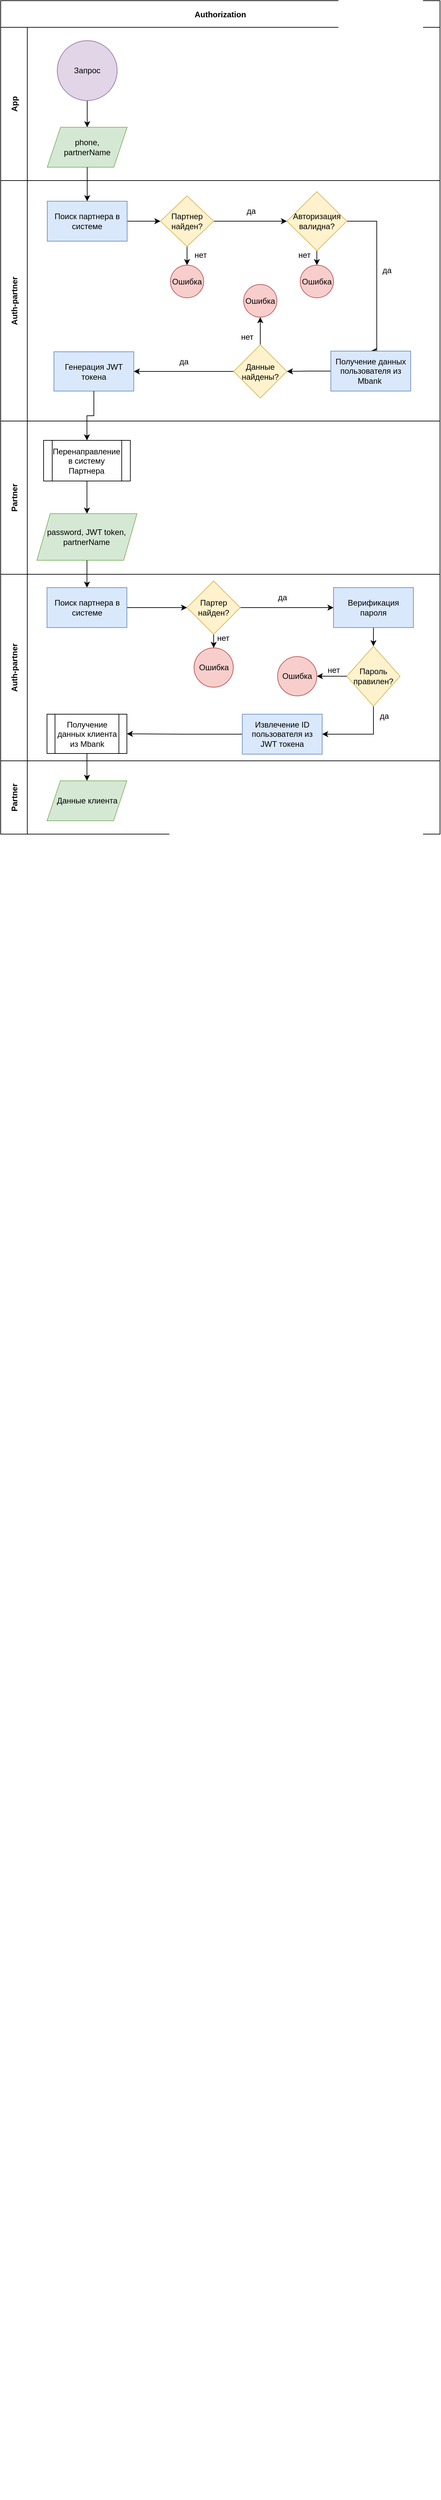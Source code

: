 <mxfile version="20.4.1" type="github">
  <diagram id="-02D5064LYTkKMan2nAz" name="Page-2">
    <mxGraphModel dx="1422" dy="737" grid="1" gridSize="10" guides="1" tooltips="1" connect="1" arrows="1" fold="1" page="1" pageScale="1" pageWidth="827" pageHeight="1169" math="0" shadow="0">
      <root>
        <mxCell id="0" />
        <mxCell id="1" parent="0" />
        <mxCell id="9LC9RS-3QTLYlhu7Tiya-14" value="Authorization" style="shape=table;childLayout=tableLayout;startSize=40;collapsible=0;recursiveResize=0;expand=0;fontStyle=1;resizeLastRow=0;resizeLast=0;columnLines=1;" parent="1" vertex="1">
          <mxGeometry x="84" y="80" width="660" height="1251" as="geometry" />
        </mxCell>
        <mxCell id="9LC9RS-3QTLYlhu7Tiya-15" value="App" style="shape=tableRow;horizontal=0;startSize=40;swimlaneHead=0;swimlaneBody=0;top=0;left=0;bottom=0;right=0;dropTarget=0;fillColor=none;collapsible=0;recursiveResize=0;expand=0;fontStyle=1;" parent="9LC9RS-3QTLYlhu7Tiya-14" vertex="1">
          <mxGeometry y="40" width="660" height="230" as="geometry" />
        </mxCell>
        <mxCell id="9LC9RS-3QTLYlhu7Tiya-16" value="" style="swimlane;swimlaneHead=0;swimlaneBody=0;fontStyle=0;connectable=0;fillColor=none;startSize=0;collapsible=0;recursiveResize=0;expand=0;fontStyle=1;" parent="9LC9RS-3QTLYlhu7Tiya-15" vertex="1">
          <mxGeometry x="40" width="620" height="230" as="geometry">
            <mxRectangle width="620" height="230" as="alternateBounds" />
          </mxGeometry>
        </mxCell>
        <mxCell id="6tl8kzDxTiEzNkXY35fL-3" value="" style="edgeStyle=orthogonalEdgeStyle;rounded=0;orthogonalLoop=1;jettySize=auto;html=1;" parent="9LC9RS-3QTLYlhu7Tiya-16" source="9LC9RS-3QTLYlhu7Tiya-29" target="6tl8kzDxTiEzNkXY35fL-1" edge="1">
          <mxGeometry relative="1" as="geometry" />
        </mxCell>
        <mxCell id="9LC9RS-3QTLYlhu7Tiya-29" value="Запрос" style="ellipse;whiteSpace=wrap;html=1;aspect=fixed;fillColor=#e1d5e7;strokeColor=#9673a6;" parent="9LC9RS-3QTLYlhu7Tiya-16" vertex="1">
          <mxGeometry x="45" y="20" width="90" height="90" as="geometry" />
        </mxCell>
        <mxCell id="6tl8kzDxTiEzNkXY35fL-1" value="phone, &lt;br&gt;partnerName" style="shape=parallelogram;perimeter=parallelogramPerimeter;whiteSpace=wrap;html=1;fixedSize=1;fillColor=#d5e8d4;strokeColor=#82b366;" parent="9LC9RS-3QTLYlhu7Tiya-16" vertex="1">
          <mxGeometry x="30" y="150" width="120" height="60" as="geometry" />
        </mxCell>
        <mxCell id="9LC9RS-3QTLYlhu7Tiya-19" value="Auth-partner" style="shape=tableRow;horizontal=0;startSize=40;swimlaneHead=0;swimlaneBody=0;top=0;left=0;bottom=0;right=0;dropTarget=0;fillColor=none;collapsible=0;recursiveResize=0;expand=0;fontStyle=1;" parent="9LC9RS-3QTLYlhu7Tiya-14" vertex="1">
          <mxGeometry y="270" width="660" height="361" as="geometry" />
        </mxCell>
        <mxCell id="9LC9RS-3QTLYlhu7Tiya-20" value="" style="swimlane;swimlaneHead=0;swimlaneBody=0;fontStyle=0;connectable=0;fillColor=none;startSize=0;collapsible=0;recursiveResize=0;expand=0;fontStyle=1;" parent="9LC9RS-3QTLYlhu7Tiya-19" vertex="1">
          <mxGeometry x="40" width="620" height="361" as="geometry">
            <mxRectangle width="620" height="361" as="alternateBounds" />
          </mxGeometry>
        </mxCell>
        <mxCell id="9LC9RS-3QTLYlhu7Tiya-33" value="" style="edgeStyle=orthogonalEdgeStyle;rounded=0;orthogonalLoop=1;jettySize=auto;html=1;" parent="9LC9RS-3QTLYlhu7Tiya-20" source="9LC9RS-3QTLYlhu7Tiya-31" target="9LC9RS-3QTLYlhu7Tiya-32" edge="1">
          <mxGeometry relative="1" as="geometry" />
        </mxCell>
        <mxCell id="9LC9RS-3QTLYlhu7Tiya-31" value="Поиск партнера в системе" style="rounded=0;whiteSpace=wrap;html=1;fillColor=#dae8fc;strokeColor=#6c8ebf;" parent="9LC9RS-3QTLYlhu7Tiya-20" vertex="1">
          <mxGeometry x="30" y="31" width="120" height="60" as="geometry" />
        </mxCell>
        <mxCell id="9LC9RS-3QTLYlhu7Tiya-35" value="" style="edgeStyle=orthogonalEdgeStyle;rounded=0;orthogonalLoop=1;jettySize=auto;html=1;" parent="9LC9RS-3QTLYlhu7Tiya-20" source="9LC9RS-3QTLYlhu7Tiya-32" target="9LC9RS-3QTLYlhu7Tiya-34" edge="1">
          <mxGeometry relative="1" as="geometry" />
        </mxCell>
        <mxCell id="9LC9RS-3QTLYlhu7Tiya-38" value="" style="edgeStyle=orthogonalEdgeStyle;rounded=0;orthogonalLoop=1;jettySize=auto;html=1;" parent="9LC9RS-3QTLYlhu7Tiya-20" source="9LC9RS-3QTLYlhu7Tiya-32" target="9LC9RS-3QTLYlhu7Tiya-37" edge="1">
          <mxGeometry relative="1" as="geometry" />
        </mxCell>
        <mxCell id="9LC9RS-3QTLYlhu7Tiya-32" value="Партнер найден?" style="rhombus;whiteSpace=wrap;html=1;rounded=0;fillColor=#fff2cc;strokeColor=#d6b656;" parent="9LC9RS-3QTLYlhu7Tiya-20" vertex="1">
          <mxGeometry x="200" y="23" width="80" height="76" as="geometry" />
        </mxCell>
        <mxCell id="9LC9RS-3QTLYlhu7Tiya-34" value="Ошибка" style="ellipse;whiteSpace=wrap;html=1;rounded=0;fillColor=#f8cecc;strokeColor=#b85450;" parent="9LC9RS-3QTLYlhu7Tiya-20" vertex="1">
          <mxGeometry x="215" y="127" width="50" height="49" as="geometry" />
        </mxCell>
        <mxCell id="9LC9RS-3QTLYlhu7Tiya-40" value="" style="edgeStyle=orthogonalEdgeStyle;rounded=0;orthogonalLoop=1;jettySize=auto;html=1;" parent="9LC9RS-3QTLYlhu7Tiya-20" source="9LC9RS-3QTLYlhu7Tiya-37" target="9LC9RS-3QTLYlhu7Tiya-39" edge="1">
          <mxGeometry relative="1" as="geometry" />
        </mxCell>
        <mxCell id="IbkfAy7-A0QkH2CsgA3D-116" style="edgeStyle=orthogonalEdgeStyle;rounded=0;orthogonalLoop=1;jettySize=auto;html=1;entryX=0.5;entryY=0;entryDx=0;entryDy=0;" parent="9LC9RS-3QTLYlhu7Tiya-20" source="9LC9RS-3QTLYlhu7Tiya-37" target="IbkfAy7-A0QkH2CsgA3D-115" edge="1">
          <mxGeometry relative="1" as="geometry">
            <Array as="points">
              <mxPoint x="525" y="61" />
            </Array>
          </mxGeometry>
        </mxCell>
        <mxCell id="9LC9RS-3QTLYlhu7Tiya-37" value="Авторизация валидна?" style="rhombus;whiteSpace=wrap;html=1;rounded=0;fillColor=#fff2cc;strokeColor=#d6b656;" parent="9LC9RS-3QTLYlhu7Tiya-20" vertex="1">
          <mxGeometry x="390" y="16.75" width="90" height="88.5" as="geometry" />
        </mxCell>
        <mxCell id="9LC9RS-3QTLYlhu7Tiya-39" value="Ошибка" style="ellipse;whiteSpace=wrap;html=1;rounded=0;fillColor=#f8cecc;strokeColor=#b85450;" parent="9LC9RS-3QTLYlhu7Tiya-20" vertex="1">
          <mxGeometry x="410" y="127" width="50" height="49" as="geometry" />
        </mxCell>
        <mxCell id="9LC9RS-3QTLYlhu7Tiya-46" value="" style="edgeStyle=orthogonalEdgeStyle;rounded=0;orthogonalLoop=1;jettySize=auto;html=1;" parent="9LC9RS-3QTLYlhu7Tiya-20" source="9LC9RS-3QTLYlhu7Tiya-43" target="9LC9RS-3QTLYlhu7Tiya-45" edge="1">
          <mxGeometry relative="1" as="geometry" />
        </mxCell>
        <mxCell id="9LC9RS-3QTLYlhu7Tiya-48" value="" style="edgeStyle=orthogonalEdgeStyle;rounded=0;orthogonalLoop=1;jettySize=auto;html=1;" parent="9LC9RS-3QTLYlhu7Tiya-20" source="9LC9RS-3QTLYlhu7Tiya-43" target="9LC9RS-3QTLYlhu7Tiya-47" edge="1">
          <mxGeometry relative="1" as="geometry" />
        </mxCell>
        <mxCell id="9LC9RS-3QTLYlhu7Tiya-43" value="Данные найдены?" style="rhombus;whiteSpace=wrap;html=1;rounded=0;fillColor=#fff2cc;strokeColor=#d6b656;" parent="9LC9RS-3QTLYlhu7Tiya-20" vertex="1">
          <mxGeometry x="310" y="246.5" width="80" height="80" as="geometry" />
        </mxCell>
        <mxCell id="9LC9RS-3QTLYlhu7Tiya-45" value="Ошибка" style="ellipse;whiteSpace=wrap;html=1;rounded=0;fillColor=#f8cecc;strokeColor=#b85450;" parent="9LC9RS-3QTLYlhu7Tiya-20" vertex="1">
          <mxGeometry x="325" y="156" width="50" height="49" as="geometry" />
        </mxCell>
        <mxCell id="9LC9RS-3QTLYlhu7Tiya-47" value="Генерация JWT токена" style="rounded=0;whiteSpace=wrap;html=1;fillColor=#dae8fc;strokeColor=#6c8ebf;" parent="9LC9RS-3QTLYlhu7Tiya-20" vertex="1">
          <mxGeometry x="40" y="257" width="120" height="59" as="geometry" />
        </mxCell>
        <mxCell id="4yNazqHoFj0xcS9a5eaj-3" value="" style="edgeStyle=orthogonalEdgeStyle;rounded=0;orthogonalLoop=1;jettySize=auto;html=1;" edge="1" parent="9LC9RS-3QTLYlhu7Tiya-20" source="IbkfAy7-A0QkH2CsgA3D-115" target="9LC9RS-3QTLYlhu7Tiya-43">
          <mxGeometry relative="1" as="geometry" />
        </mxCell>
        <mxCell id="IbkfAy7-A0QkH2CsgA3D-115" value="Получение данных пользователя&amp;nbsp;из Mbank&amp;nbsp;" style="rounded=0;whiteSpace=wrap;html=1;fillColor=#dae8fc;strokeColor=#6c8ebf;" parent="9LC9RS-3QTLYlhu7Tiya-20" vertex="1">
          <mxGeometry x="456" y="256" width="120" height="60" as="geometry" />
        </mxCell>
        <mxCell id="IbkfAy7-A0QkH2CsgA3D-165" value="да" style="text;html=1;align=center;verticalAlign=middle;resizable=0;points=[];autosize=1;strokeColor=none;fillColor=none;" parent="9LC9RS-3QTLYlhu7Tiya-20" vertex="1">
          <mxGeometry x="520" y="120" width="40" height="30" as="geometry" />
        </mxCell>
        <mxCell id="IbkfAy7-A0QkH2CsgA3D-166" value="нет" style="text;html=1;align=center;verticalAlign=middle;resizable=0;points=[];autosize=1;strokeColor=none;fillColor=none;" parent="9LC9RS-3QTLYlhu7Tiya-20" vertex="1">
          <mxGeometry x="310" y="220" width="40" height="30" as="geometry" />
        </mxCell>
        <mxCell id="IbkfAy7-A0QkH2CsgA3D-167" value="да" style="text;html=1;align=center;verticalAlign=middle;resizable=0;points=[];autosize=1;strokeColor=none;fillColor=none;" parent="9LC9RS-3QTLYlhu7Tiya-20" vertex="1">
          <mxGeometry x="215" y="257" width="40" height="30" as="geometry" />
        </mxCell>
        <mxCell id="IbkfAy7-A0QkH2CsgA3D-163" value="да" style="text;html=1;align=center;verticalAlign=middle;resizable=0;points=[];autosize=1;strokeColor=none;fillColor=none;" parent="9LC9RS-3QTLYlhu7Tiya-20" vertex="1">
          <mxGeometry x="316" y="31" width="40" height="30" as="geometry" />
        </mxCell>
        <mxCell id="IbkfAy7-A0QkH2CsgA3D-162" value="нет" style="text;html=1;align=center;verticalAlign=middle;resizable=0;points=[];autosize=1;strokeColor=none;fillColor=none;" parent="9LC9RS-3QTLYlhu7Tiya-20" vertex="1">
          <mxGeometry x="240" y="97" width="40" height="30" as="geometry" />
        </mxCell>
        <mxCell id="IbkfAy7-A0QkH2CsgA3D-164" value="нет" style="text;html=1;align=center;verticalAlign=middle;resizable=0;points=[];autosize=1;strokeColor=none;fillColor=none;" parent="9LC9RS-3QTLYlhu7Tiya-20" vertex="1">
          <mxGeometry x="396" y="97" width="40" height="30" as="geometry" />
        </mxCell>
        <mxCell id="IbkfAy7-A0QkH2CsgA3D-40" value="Partner" style="shape=tableRow;horizontal=0;startSize=40;swimlaneHead=0;swimlaneBody=0;top=0;left=0;bottom=0;right=0;dropTarget=0;fillColor=none;collapsible=0;recursiveResize=0;expand=0;fontStyle=1;" parent="9LC9RS-3QTLYlhu7Tiya-14" vertex="1">
          <mxGeometry y="631" width="660" height="230" as="geometry" />
        </mxCell>
        <mxCell id="IbkfAy7-A0QkH2CsgA3D-41" style="swimlane;swimlaneHead=0;swimlaneBody=0;fontStyle=0;connectable=0;fillColor=#d5e8d4;startSize=0;collapsible=0;recursiveResize=0;expand=0;fontStyle=1;strokeColor=#82b366;" parent="IbkfAy7-A0QkH2CsgA3D-40" vertex="1">
          <mxGeometry x="40" width="620" height="230" as="geometry">
            <mxRectangle width="620" height="230" as="alternateBounds" />
          </mxGeometry>
        </mxCell>
        <mxCell id="IbkfAy7-A0QkH2CsgA3D-75" value="password, JWT token, partnerName" style="shape=parallelogram;perimeter=parallelogramPerimeter;whiteSpace=wrap;html=1;fixedSize=1;fillColor=#d5e8d4;strokeColor=#82b366;" parent="IbkfAy7-A0QkH2CsgA3D-41" vertex="1">
          <mxGeometry x="14.45" y="139" width="150.37" height="70" as="geometry" />
        </mxCell>
        <mxCell id="IbkfAy7-A0QkH2CsgA3D-73" value="" style="edgeStyle=orthogonalEdgeStyle;rounded=0;orthogonalLoop=1;jettySize=auto;html=1;exitX=0.5;exitY=1;exitDx=0;exitDy=0;" parent="IbkfAy7-A0QkH2CsgA3D-41" source="4yNazqHoFj0xcS9a5eaj-2" target="IbkfAy7-A0QkH2CsgA3D-75" edge="1">
          <mxGeometry relative="1" as="geometry">
            <mxPoint x="89.625" y="110" as="sourcePoint" />
          </mxGeometry>
        </mxCell>
        <mxCell id="4yNazqHoFj0xcS9a5eaj-2" value="Перенаправление в систему Партнера" style="shape=process;whiteSpace=wrap;html=1;backgroundOutline=1;" vertex="1" parent="IbkfAy7-A0QkH2CsgA3D-41">
          <mxGeometry x="24.45" y="29" width="130.37" height="61" as="geometry" />
        </mxCell>
        <mxCell id="IbkfAy7-A0QkH2CsgA3D-84" value="Auth-partner" style="shape=tableRow;horizontal=0;startSize=40;swimlaneHead=0;swimlaneBody=0;top=0;left=0;bottom=0;right=0;dropTarget=0;fillColor=none;collapsible=0;recursiveResize=0;expand=0;fontStyle=1;" parent="9LC9RS-3QTLYlhu7Tiya-14" vertex="1">
          <mxGeometry y="861" width="660" height="280" as="geometry" />
        </mxCell>
        <mxCell id="IbkfAy7-A0QkH2CsgA3D-85" style="swimlane;swimlaneHead=0;swimlaneBody=0;fontStyle=0;connectable=0;fillColor=#d5e8d4;startSize=0;collapsible=0;recursiveResize=0;expand=0;fontStyle=1;strokeColor=#82b366;" parent="IbkfAy7-A0QkH2CsgA3D-84" vertex="1">
          <mxGeometry x="40" width="620" height="280" as="geometry">
            <mxRectangle width="620" height="280" as="alternateBounds" />
          </mxGeometry>
        </mxCell>
        <mxCell id="IbkfAy7-A0QkH2CsgA3D-153" value="" style="edgeStyle=orthogonalEdgeStyle;rounded=0;orthogonalLoop=1;jettySize=auto;html=1;" parent="IbkfAy7-A0QkH2CsgA3D-85" source="IbkfAy7-A0QkH2CsgA3D-138" target="IbkfAy7-A0QkH2CsgA3D-139" edge="1">
          <mxGeometry relative="1" as="geometry" />
        </mxCell>
        <mxCell id="IbkfAy7-A0QkH2CsgA3D-138" value="Поиск партнера в системе" style="whiteSpace=wrap;html=1;fillColor=#dae8fc;strokeColor=#6c8ebf;" parent="IbkfAy7-A0QkH2CsgA3D-85" vertex="1">
          <mxGeometry x="29.63" y="20" width="120" height="60" as="geometry" />
        </mxCell>
        <mxCell id="IbkfAy7-A0QkH2CsgA3D-156" value="" style="edgeStyle=orthogonalEdgeStyle;rounded=0;orthogonalLoop=1;jettySize=auto;html=1;" parent="IbkfAy7-A0QkH2CsgA3D-85" source="IbkfAy7-A0QkH2CsgA3D-139" target="IbkfAy7-A0QkH2CsgA3D-140" edge="1">
          <mxGeometry relative="1" as="geometry" />
        </mxCell>
        <mxCell id="IbkfAy7-A0QkH2CsgA3D-157" value="" style="edgeStyle=orthogonalEdgeStyle;rounded=0;orthogonalLoop=1;jettySize=auto;html=1;" parent="IbkfAy7-A0QkH2CsgA3D-85" source="IbkfAy7-A0QkH2CsgA3D-139" target="IbkfAy7-A0QkH2CsgA3D-141" edge="1">
          <mxGeometry relative="1" as="geometry" />
        </mxCell>
        <mxCell id="IbkfAy7-A0QkH2CsgA3D-139" value="Партер найден?" style="rhombus;whiteSpace=wrap;html=1;fillColor=#fff2cc;strokeColor=#d6b656;" parent="IbkfAy7-A0QkH2CsgA3D-85" vertex="1">
          <mxGeometry x="240" y="10" width="80" height="80" as="geometry" />
        </mxCell>
        <mxCell id="IbkfAy7-A0QkH2CsgA3D-158" value="" style="edgeStyle=orthogonalEdgeStyle;rounded=0;orthogonalLoop=1;jettySize=auto;html=1;" parent="IbkfAy7-A0QkH2CsgA3D-85" source="IbkfAy7-A0QkH2CsgA3D-141" target="IbkfAy7-A0QkH2CsgA3D-99" edge="1">
          <mxGeometry relative="1" as="geometry" />
        </mxCell>
        <mxCell id="IbkfAy7-A0QkH2CsgA3D-141" value="Верификация пароля" style="whiteSpace=wrap;html=1;fillColor=#dae8fc;strokeColor=#6c8ebf;" parent="IbkfAy7-A0QkH2CsgA3D-85" vertex="1">
          <mxGeometry x="460" y="20" width="120" height="60" as="geometry" />
        </mxCell>
        <mxCell id="IbkfAy7-A0QkH2CsgA3D-140" value="Ошибка" style="ellipse;whiteSpace=wrap;html=1;fillColor=#f8cecc;strokeColor=#b85450;" parent="IbkfAy7-A0QkH2CsgA3D-85" vertex="1">
          <mxGeometry x="250.5" y="110.5" width="59" height="59" as="geometry" />
        </mxCell>
        <mxCell id="IbkfAy7-A0QkH2CsgA3D-159" style="edgeStyle=orthogonalEdgeStyle;rounded=0;orthogonalLoop=1;jettySize=auto;html=1;exitX=0.5;exitY=1;exitDx=0;exitDy=0;entryX=1;entryY=0.5;entryDx=0;entryDy=0;" parent="IbkfAy7-A0QkH2CsgA3D-85" source="IbkfAy7-A0QkH2CsgA3D-99" target="IbkfAy7-A0QkH2CsgA3D-142" edge="1">
          <mxGeometry relative="1" as="geometry" />
        </mxCell>
        <mxCell id="IbkfAy7-A0QkH2CsgA3D-99" value="Пароль правилен?" style="rhombus;whiteSpace=wrap;html=1;fillColor=#fff2cc;strokeColor=#d6b656;" parent="IbkfAy7-A0QkH2CsgA3D-85" vertex="1">
          <mxGeometry x="480" y="108" width="80" height="90" as="geometry" />
        </mxCell>
        <mxCell id="IbkfAy7-A0QkH2CsgA3D-104" value="Ошибка" style="ellipse;whiteSpace=wrap;html=1;fillColor=#f8cecc;strokeColor=#b85450;" parent="IbkfAy7-A0QkH2CsgA3D-85" vertex="1">
          <mxGeometry x="376" y="123.5" width="59" height="59" as="geometry" />
        </mxCell>
        <mxCell id="IbkfAy7-A0QkH2CsgA3D-98" value="" style="edgeStyle=orthogonalEdgeStyle;rounded=0;orthogonalLoop=1;jettySize=auto;html=1;" parent="IbkfAy7-A0QkH2CsgA3D-85" source="IbkfAy7-A0QkH2CsgA3D-99" target="IbkfAy7-A0QkH2CsgA3D-104" edge="1">
          <mxGeometry relative="1" as="geometry" />
        </mxCell>
        <mxCell id="IbkfAy7-A0QkH2CsgA3D-160" value="" style="edgeStyle=orthogonalEdgeStyle;rounded=0;orthogonalLoop=1;jettySize=auto;html=1;" parent="IbkfAy7-A0QkH2CsgA3D-85" source="IbkfAy7-A0QkH2CsgA3D-142" target="IbkfAy7-A0QkH2CsgA3D-102" edge="1">
          <mxGeometry relative="1" as="geometry" />
        </mxCell>
        <mxCell id="IbkfAy7-A0QkH2CsgA3D-142" value="Извлечение ID пользователя из JWT токена" style="whiteSpace=wrap;html=1;fillColor=#dae8fc;strokeColor=#6c8ebf;" parent="IbkfAy7-A0QkH2CsgA3D-85" vertex="1">
          <mxGeometry x="323" y="210" width="120" height="60" as="geometry" />
        </mxCell>
        <mxCell id="IbkfAy7-A0QkH2CsgA3D-102" value="Получение данных клиента из Mbank" style="shape=process;whiteSpace=wrap;html=1;backgroundOutline=1;" parent="IbkfAy7-A0QkH2CsgA3D-85" vertex="1">
          <mxGeometry x="29.63" y="210" width="120" height="59" as="geometry" />
        </mxCell>
        <mxCell id="IbkfAy7-A0QkH2CsgA3D-168" value="нет" style="text;html=1;align=center;verticalAlign=middle;resizable=0;points=[];autosize=1;strokeColor=none;fillColor=none;" parent="IbkfAy7-A0QkH2CsgA3D-85" vertex="1">
          <mxGeometry x="274" y="80.5" width="40" height="30" as="geometry" />
        </mxCell>
        <mxCell id="IbkfAy7-A0QkH2CsgA3D-169" value="да" style="text;html=1;align=center;verticalAlign=middle;resizable=0;points=[];autosize=1;strokeColor=none;fillColor=none;" parent="IbkfAy7-A0QkH2CsgA3D-85" vertex="1">
          <mxGeometry x="363" y="20" width="40" height="30" as="geometry" />
        </mxCell>
        <mxCell id="IbkfAy7-A0QkH2CsgA3D-171" value="нет" style="text;html=1;align=center;verticalAlign=middle;resizable=0;points=[];autosize=1;strokeColor=none;fillColor=none;" parent="IbkfAy7-A0QkH2CsgA3D-85" vertex="1">
          <mxGeometry x="440" y="129" width="40" height="30" as="geometry" />
        </mxCell>
        <mxCell id="IbkfAy7-A0QkH2CsgA3D-170" value="да" style="text;html=1;align=center;verticalAlign=middle;resizable=0;points=[];autosize=1;strokeColor=none;fillColor=none;" parent="IbkfAy7-A0QkH2CsgA3D-85" vertex="1">
          <mxGeometry x="516" y="198" width="40" height="30" as="geometry" />
        </mxCell>
        <mxCell id="IbkfAy7-A0QkH2CsgA3D-80" value="Partner" style="shape=tableRow;horizontal=0;startSize=40;swimlaneHead=0;swimlaneBody=0;top=0;left=0;bottom=0;right=0;dropTarget=0;fillColor=none;collapsible=0;recursiveResize=0;expand=0;fontStyle=1;" parent="9LC9RS-3QTLYlhu7Tiya-14" vertex="1">
          <mxGeometry y="1141" width="660" height="110" as="geometry" />
        </mxCell>
        <mxCell id="IbkfAy7-A0QkH2CsgA3D-81" style="swimlane;swimlaneHead=0;swimlaneBody=0;fontStyle=0;connectable=0;fillColor=#d5e8d4;startSize=0;collapsible=0;recursiveResize=0;expand=0;fontStyle=1;strokeColor=#82b366;" parent="IbkfAy7-A0QkH2CsgA3D-80" vertex="1">
          <mxGeometry x="40" width="620" height="110" as="geometry">
            <mxRectangle width="620" height="110" as="alternateBounds" />
          </mxGeometry>
        </mxCell>
        <mxCell id="IbkfAy7-A0QkH2CsgA3D-108" value="Данные клиента" style="shape=parallelogram;perimeter=parallelogramPerimeter;whiteSpace=wrap;html=1;fixedSize=1;fillColor=#d5e8d4;strokeColor=#82b366;" parent="IbkfAy7-A0QkH2CsgA3D-81" vertex="1">
          <mxGeometry x="29.63" y="30" width="120" height="60" as="geometry" />
        </mxCell>
        <mxCell id="9LC9RS-3QTLYlhu7Tiya-50" value="" style="edgeStyle=orthogonalEdgeStyle;rounded=0;orthogonalLoop=1;jettySize=auto;html=1;entryX=0.5;entryY=0;entryDx=0;entryDy=0;" parent="9LC9RS-3QTLYlhu7Tiya-14" source="9LC9RS-3QTLYlhu7Tiya-47" edge="1" target="4yNazqHoFj0xcS9a5eaj-2">
          <mxGeometry relative="1" as="geometry">
            <mxPoint x="130" y="670" as="targetPoint" />
          </mxGeometry>
        </mxCell>
        <mxCell id="9LC9RS-3QTLYlhu7Tiya-77" value="" style="edgeStyle=orthogonalEdgeStyle;rounded=0;orthogonalLoop=1;jettySize=auto;html=1;" parent="9LC9RS-3QTLYlhu7Tiya-14" edge="1">
          <mxGeometry relative="1" as="geometry" />
        </mxCell>
        <mxCell id="9LC9RS-3QTLYlhu7Tiya-92" value="" style="edgeStyle=orthogonalEdgeStyle;rounded=0;orthogonalLoop=1;jettySize=auto;html=1;" parent="9LC9RS-3QTLYlhu7Tiya-14" edge="1">
          <mxGeometry relative="1" as="geometry" />
        </mxCell>
        <mxCell id="6tl8kzDxTiEzNkXY35fL-4" value="" style="edgeStyle=orthogonalEdgeStyle;rounded=0;orthogonalLoop=1;jettySize=auto;html=1;" parent="9LC9RS-3QTLYlhu7Tiya-14" source="6tl8kzDxTiEzNkXY35fL-1" target="9LC9RS-3QTLYlhu7Tiya-31" edge="1">
          <mxGeometry relative="1" as="geometry" />
        </mxCell>
        <mxCell id="IbkfAy7-A0QkH2CsgA3D-152" value="" style="edgeStyle=orthogonalEdgeStyle;rounded=0;orthogonalLoop=1;jettySize=auto;html=1;" parent="9LC9RS-3QTLYlhu7Tiya-14" source="IbkfAy7-A0QkH2CsgA3D-75" target="IbkfAy7-A0QkH2CsgA3D-138" edge="1">
          <mxGeometry relative="1" as="geometry" />
        </mxCell>
        <mxCell id="IbkfAy7-A0QkH2CsgA3D-161" value="" style="edgeStyle=orthogonalEdgeStyle;rounded=0;orthogonalLoop=1;jettySize=auto;html=1;" parent="9LC9RS-3QTLYlhu7Tiya-14" source="IbkfAy7-A0QkH2CsgA3D-102" target="IbkfAy7-A0QkH2CsgA3D-108" edge="1">
          <mxGeometry relative="1" as="geometry" />
        </mxCell>
        <mxCell id="9LC9RS-3QTLYlhu7Tiya-55" value="&lt;span style=&quot;caret-color: rgba(0, 0, 0, 0); color: rgba(0, 0, 0, 0); font-family: monospace; font-size: 0px; text-align: start;&quot;&gt;%3CmxGraphModel%3E%3Croot%3E%3CmxCell%20id%3D%220%22%2F%3E%3CmxCell%20id%3D%221%22%20parent%3D%220%22%2F%3E%3CmxCell%20id%3D%222%22%20value%3D%22%22%20style%3D%22swimlane%3BswimlaneHead%3D0%3BswimlaneBody%3D0%3BfontStyle%3D0%3Bconnectable%3D0%3BfillColor%3Dnone%3BstartSize%3D0%3Bcollapsible%3D0%3BrecursiveResize%3D0%3Bexpand%3D0%3BfontStyle%3D1%3B%22%20vertex%3D%221%22%20parent%3D%221%22%3E%3CmxGeometry%20x%3D%22120%22%20y%3D%22399%22%20width%3D%22221%22%20height%3D%22641%22%20as%3D%22geometry%22%3E%3CmxRectangle%20width%3D%22221%22%20height%3D%22641%22%20as%3D%22alternateBounds%22%2F%3E%3C%2FmxGeometry%3E%3C%2FmxCell%3E%3CmxCell%20id%3D%223%22%20value%3D%22%22%20style%3D%22edgeStyle%3DorthogonalEdgeStyle%3Brounded%3D0%3BorthogonalLoop%3D1%3BjettySize%3Dauto%3Bhtml%3D1%3B%22%20edge%3D%221%22%20parent%3D%222%22%20source%3D%224%22%20target%3D%227%22%3E%3CmxGeometry%20relative%3D%221%22%20as%3D%22geometry%22%2F%3E%3C%2FmxCell%3E%3CmxCell%20id%3D%224%22%20value%3D%22%D0%9F%D0%BE%D0%B8%D1%81%D0%BA%20%D0%BF%D0%B0%D1%80%D1%82%D0%BD%D0%B5%D1%80%D0%B0%20%D0%BF%D0%BE%20%D0%BD%D0%B0%D0%B7%D0%B2%D0%B0%D0%BD%D0%B8%D1%8E%20%D0%B2%20%D1%81%D0%B8%D1%81%D1%82%D0%B5%D0%BC%D0%B5%22%20style%3D%22rounded%3D0%3BwhiteSpace%3Dwrap%3Bhtml%3D1%3B%22%20vertex%3D%221%22%20parent%3D%222%22%3E%3CmxGeometry%20x%3D%2210%22%20y%3D%2211%22%20width%3D%22120%22%20height%3D%2260%22%20as%3D%22geometry%22%2F%3E%3C%2FmxCell%3E%3CmxCell%20id%3D%225%22%20value%3D%22%22%20style%3D%22edgeStyle%3DorthogonalEdgeStyle%3Brounded%3D0%3BorthogonalLoop%3D1%3BjettySize%3Dauto%3Bhtml%3D1%3B%22%20edge%3D%221%22%20parent%3D%222%22%20source%3D%227%22%20target%3D%228%22%3E%3CmxGeometry%20relative%3D%221%22%20as%3D%22geometry%22%2F%3E%3C%2FmxCell%3E%3CmxCell%20id%3D%226%22%20value%3D%22%22%20style%3D%22edgeStyle%3DorthogonalEdgeStyle%3Brounded%3D0%3BorthogonalLoop%3D1%3BjettySize%3Dauto%3Bhtml%3D1%3B%22%20edge%3D%221%22%20parent%3D%222%22%20source%3D%227%22%20target%3D%2211%22%3E%3CmxGeometry%20relative%3D%221%22%20as%3D%22geometry%22%2F%3E%3C%2FmxCell%3E%3CmxCell%20id%3D%227%22%20value%3D%22%D0%9F%D0%B0%D1%80%D1%82%D0%BD%D0%B5%D1%80%20%D0%BD%D0%B0%D0%B9%D0%B4%D0%B5%D0%BD%22%20style%3D%22rhombus%3BwhiteSpace%3Dwrap%3Bhtml%3D1%3Brounded%3D0%3B%22%20vertex%3D%221%22%20parent%3D%222%22%3E%3CmxGeometry%20x%3D%2230%22%20y%3D%2291%22%20width%3D%2280%22%20height%3D%2280%22%20as%3D%22geometry%22%2F%3E%3C%2FmxCell%3E%3CmxCell%20id%3D%228%22%20value%3D%22%D0%9E%D1%88%D0%B8%D0%B1%D0%BA%D0%B0%22%20style%3D%22ellipse%3BwhiteSpace%3Dwrap%3Bhtml%3D1%3Brounded%3D0%3B%22%20vertex%3D%221%22%20parent%3D%222%22%3E%3CmxGeometry%20x%3D%22140%22%20y%3D%22106.5%22%20width%3D%2250%22%20height%3D%2249%22%20as%3D%22geometry%22%2F%3E%3C%2FmxCell%3E%3CmxCell%20id%3D%229%22%20value%3D%22%22%20style%3D%22edgeStyle%3DorthogonalEdgeStyle%3Brounded%3D0%3BorthogonalLoop%3D1%3BjettySize%3Dauto%3Bhtml%3D1%3B%22%20edge%3D%221%22%20parent%3D%222%22%20source%3D%2211%22%20target%3D%2212%22%3E%3CmxGeometry%20relative%3D%221%22%20as%3D%22geometry%22%2F%3E%3C%2FmxCell%3E%3CmxCell%20id%3D%2210%22%20value%3D%22%22%20style%3D%22edgeStyle%3DorthogonalEdgeStyle%3Brounded%3D0%3BorthogonalLoop%3D1%3BjettySize%3Dauto%3Bhtml%3D1%3B%22%20edge%3D%221%22%20parent%3D%222%22%20source%3D%2211%22%20target%3D%2214%22%3E%3CmxGeometry%20relative%3D%221%22%20as%3D%22geometry%22%2F%3E%3C%2FmxCell%3E%3CmxCell%20id%3D%2211%22%20value%3D%22%D0%94%D0%BE%D1%81%D1%82%D1%83%D0%BF%D0%B5%D0%BD%20%D0%BF%D0%BE%20%D1%84%D0%BE%D1%80%D0%BC%D0%B5%22%20style%3D%22rhombus%3BwhiteSpace%3Dwrap%3Bhtml%3D1%3Brounded%3D0%3B%22%20vertex%3D%221%22%20parent%3D%222%22%3E%3CmxGeometry%20x%3D%2230%22%20y%3D%22191%22%20width%3D%2280%22%20height%3D%2280%22%20as%3D%22geometry%22%2F%3E%3C%2FmxCell%3E%3CmxCell%20id%3D%2212%22%20value%3D%22%D0%9E%D1%88%D0%B8%D0%B1%D0%BA%D0%B0%22%20style%3D%22ellipse%3BwhiteSpace%3Dwrap%3Bhtml%3D1%3Brounded%3D0%3B%22%20vertex%3D%221%22%20parent%3D%222%22%3E%3CmxGeometry%20x%3D%22140%22%20y%3D%22206.5%22%20width%3D%2250%22%20height%3D%2249%22%20as%3D%22geometry%22%2F%3E%3C%2FmxCell%3E%3CmxCell%20id%3D%2213%22%20value%3D%22%22%20style%3D%22edgeStyle%3DorthogonalEdgeStyle%3Brounded%3D0%3BorthogonalLoop%3D1%3BjettySize%3Dauto%3Bhtml%3D1%3B%22%20edge%3D%221%22%20parent%3D%222%22%20source%3D%2214%22%20target%3D%2217%22%3E%3CmxGeometry%20relative%3D%221%22%20as%3D%22geometry%22%2F%3E%3C%2FmxCell%3E%3CmxCell%20id%3D%2214%22%20value%3D%22%D0%9F%D0%BE%D0%B8%D1%81%D0%BA%20%D0%B4%D0%B0%D0%BD%D0%BD%D1%8B%D1%85%20%D0%BF%D0%BE%D0%BB%D1%8C%D0%B7%D0%BE%D0%B2%D0%B0%D1%82%D0%B5%D0%BB%D1%8F%20%D0%BF%D0%BE%20%D0%BD%D0%BE%D0%BC%D0%B5%D1%80%D1%83%20%D1%82%D0%B5%D0%BB%D0%B5%D1%84%D0%BE%D0%BD%D0%B0%22%20style%3D%22shape%3Dprocess%3BwhiteSpace%3Dwrap%3Bhtml%3D1%3BbackgroundOutline%3D1%3Brounded%3D0%3B%22%20vertex%3D%221%22%20parent%3D%222%22%3E%3CmxGeometry%20x%3D%2210%22%20y%3D%22311%22%20width%3D%22120%22%20height%3D%2260%22%20as%3D%22geometry%22%2F%3E%3C%2FmxCell%3E%3CmxCell%20id%3D%2215%22%20value%3D%22%22%20style%3D%22edgeStyle%3DorthogonalEdgeStyle%3Brounded%3D0%3BorthogonalLoop%3D1%3BjettySize%3Dauto%3Bhtml%3D1%3B%22%20edge%3D%221%22%20parent%3D%222%22%20source%3D%2217%22%20target%3D%2218%22%3E%3CmxGeometry%20relative%3D%221%22%20as%3D%22geometry%22%2F%3E%3C%2FmxCell%3E%3CmxCell%20id%3D%2216%22%20value%3D%22%22%20style%3D%22edgeStyle%3DorthogonalEdgeStyle%3Brounded%3D0%3BorthogonalLoop%3D1%3BjettySize%3Dauto%3Bhtml%3D1%3B%22%20edge%3D%221%22%20parent%3D%222%22%20source%3D%2217%22%20target%3D%2219%22%3E%3CmxGeometry%20relative%3D%221%22%20as%3D%22geometry%22%2F%3E%3C%2FmxCell%3E%3CmxCell%20id%3D%2217%22%20value%3D%22%D0%94%D0%B0%D0%BD%D0%BD%D1%8B%D0%B5%20%D0%BD%D0%B0%D0%B9%D0%B4%D0%B5%D0%BD%D1%8B%22%20style%3D%22rhombus%3BwhiteSpace%3Dwrap%3Bhtml%3D1%3Brounded%3D0%3B%22%20vertex%3D%221%22%20parent%3D%222%22%3E%3CmxGeometry%20x%3D%2230%22%20y%3D%22411%22%20width%3D%2280%22%20height%3D%2280%22%20as%3D%22geometry%22%2F%3E%3C%2FmxCell%3E%3CmxCell%20id%3D%2218%22%20value%3D%22%D0%9E%D1%88%D0%B8%D0%B1%D0%BA%D0%B0%22%20style%3D%22ellipse%3BwhiteSpace%3Dwrap%3Bhtml%3D1%3Brounded%3D0%3B%22%20vertex%3D%221%22%20parent%3D%222%22%3E%3CmxGeometry%20x%3D%22140%22%20y%3D%22426.5%22%20width%3D%2250%22%20height%3D%2249%22%20as%3D%22geometry%22%2F%3E%3C%2FmxCell%3E%3CmxCell%20id%3D%2219%22%20value%3D%22%D0%93%D0%B5%D0%BD%D0%B5%D1%80%D0%B0%D1%86%D0%B8%D1%8F%20%D1%82%D0%BE%D0%BA%D0%B5%D0%BD%D0%B0%22%20style%3D%22rounded%3D0%3BwhiteSpace%3Dwrap%3Bhtml%3D1%3B%22%20vertex%3D%221%22%20parent%3D%222%22%3E%3CmxGeometry%20x%3D%2210%22%20y%3D%22531%22%20width%3D%22120%22%20height%3D%2259%22%20as%3D%22geometry%22%2F%3E%3C%2FmxCell%3E%3C%2Froot%3E%3C%2FmxGraphModel%3E&lt;/span&gt;" style="text;html=1;align=center;verticalAlign=middle;resizable=0;points=[];autosize=1;strokeColor=none;fillColor=none;" parent="1" vertex="1">
          <mxGeometry x="440" y="425" width="20" height="30" as="geometry" />
        </mxCell>
        <mxCell id="6tl8kzDxTiEzNkXY35fL-8" style="edgeStyle=orthogonalEdgeStyle;rounded=0;orthogonalLoop=1;jettySize=auto;html=1;exitX=0.5;exitY=1;exitDx=0;exitDy=0;" parent="1" edge="1">
          <mxGeometry relative="1" as="geometry">
            <mxPoint x="420" y="1560" as="targetPoint" />
          </mxGeometry>
        </mxCell>
        <mxCell id="IbkfAy7-A0QkH2CsgA3D-45" value="" style="swimlane;swimlaneHead=0;swimlaneBody=0;fontStyle=0;connectable=0;fillColor=none;startSize=0;collapsible=0;recursiveResize=0;expand=0;fontStyle=1;" parent="1" vertex="1">
          <mxGeometry x="121" y="1559" width="218" height="801" as="geometry">
            <mxRectangle width="218" height="801" as="alternateBounds" />
          </mxGeometry>
        </mxCell>
        <mxCell id="IbkfAy7-A0QkH2CsgA3D-70" value="" style="swimlane;swimlaneHead=0;swimlaneBody=0;fontStyle=0;connectable=0;fillColor=none;startSize=0;collapsible=0;recursiveResize=0;expand=0;fontStyle=1;" parent="1" vertex="1">
          <mxGeometry x="121" y="2340" width="218" height="360" as="geometry">
            <mxRectangle width="218" height="360" as="alternateBounds" />
          </mxGeometry>
        </mxCell>
        <mxCell id="IbkfAy7-A0QkH2CsgA3D-89" value="" style="swimlane;swimlaneHead=0;swimlaneBody=0;fontStyle=0;connectable=0;fillColor=none;startSize=0;collapsible=0;recursiveResize=0;expand=0;fontStyle=1;" parent="1" vertex="1">
          <mxGeometry x="119" y="2699" width="221" height="801" as="geometry">
            <mxRectangle width="221" height="801" as="alternateBounds" />
          </mxGeometry>
        </mxCell>
        <mxCell id="IbkfAy7-A0QkH2CsgA3D-107" value="" style="swimlane;swimlaneHead=0;swimlaneBody=0;fontStyle=0;connectable=0;fillColor=none;startSize=0;collapsible=0;recursiveResize=0;expand=0;fontStyle=1;" parent="1" vertex="1">
          <mxGeometry x="119" y="3470" width="221" height="360" as="geometry">
            <mxRectangle width="221" height="360" as="alternateBounds" />
          </mxGeometry>
        </mxCell>
        <mxCell id="IbkfAy7-A0QkH2CsgA3D-129" value="" style="edgeStyle=orthogonalEdgeStyle;rounded=0;orthogonalLoop=1;jettySize=auto;html=1;" parent="1" edge="1">
          <mxGeometry relative="1" as="geometry">
            <mxPoint x="260" y="1090" as="sourcePoint" />
          </mxGeometry>
        </mxCell>
      </root>
    </mxGraphModel>
  </diagram>
</mxfile>

